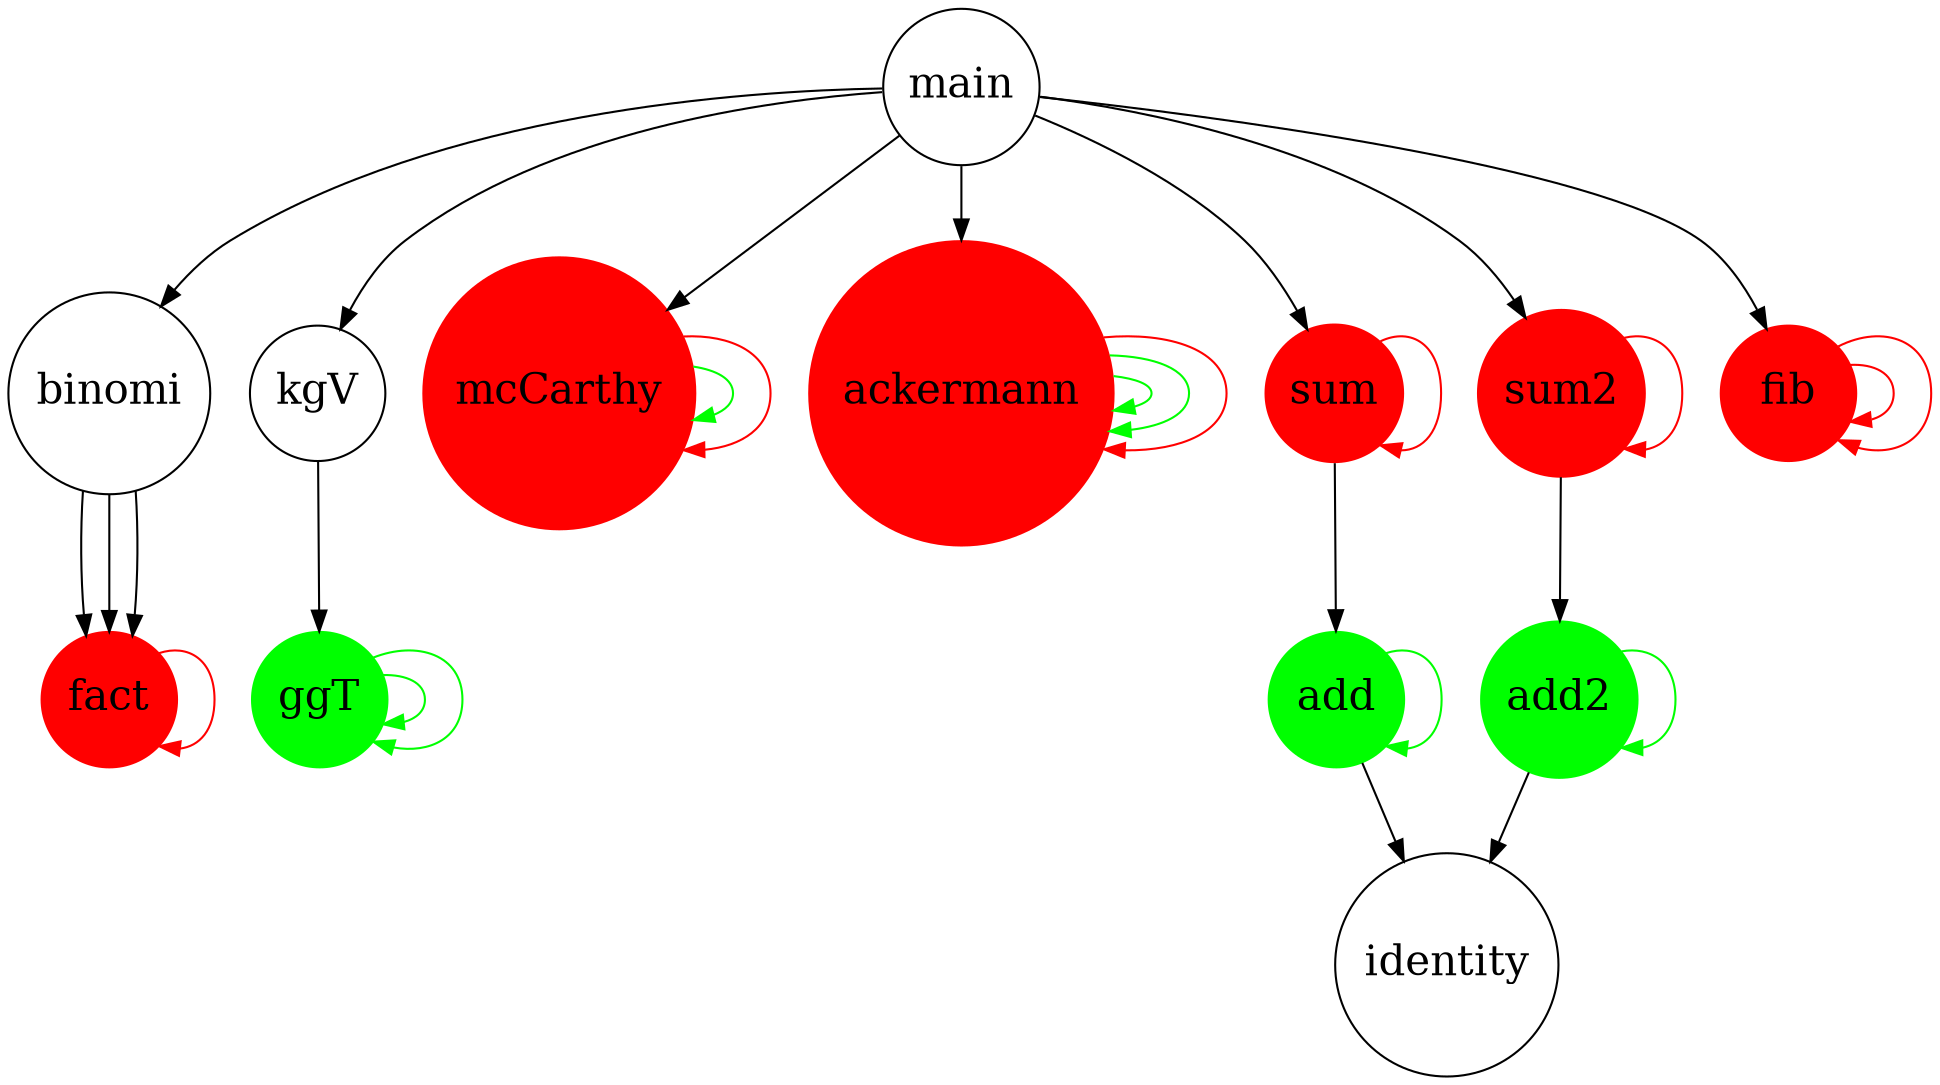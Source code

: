  digraph G {
    ranksep=.5;
    edge [arrowsize=1];
    node [shape=circle, fontsize=20,  height=.90];

    /* Nodes */
    main;
    binomi;
    kgV;

    /* Nodes Endrekursiv */
    add[style=filled color=green];
    add2[style=filled color=green];
    ggT[style=filled color=green];
    mcCarthy[style=filled color=green];
    ackermann[style=filled color=green];

    /* Nodes Rekursiv */
    sum[style=filled color=red];
    sum2[style=filled color=red];
    fact[style=filled color=red];
    fib[style=filled color=red];
    mcCarthy[style=filled color=red];
    ackermann[style=filled color=red];

    /* Edges */
     main -> sum;
     main -> sum2;
     main -> binomi;
     main -> fib;
     main -> kgV;
     main -> ackermann;
     main -> mcCarthy;
     add -> identity;
     add2 -> identity;
     sum -> add;
     sum2 -> add2;
     binomi -> fact;
     binomi -> fact;
     binomi -> fact;
     kgV -> ggT;
     

    /* Edges Endrekursiv */
     add -> add[color=green];
     add2 -> add2[color=green];
     ggT -> ggT[color=green];
     ggT -> ggT[color=green];
     mcCarthy -> mcCarthy[color=green];
     ackermann -> ackermann[color=green];
     ackermann -> ackermann[color=green];
     

     /* Edges Rekursiv */
     sum -> sum[color=red];
     sum2 -> sum2[color=red];
     fact -> fact[color=red];
     fib -> fib[color=red];
     fib -> fib[color=red];
     mcCarthy -> mcCarthy[color=red];
     ackermann -> ackermann[color=red];
     
}

 